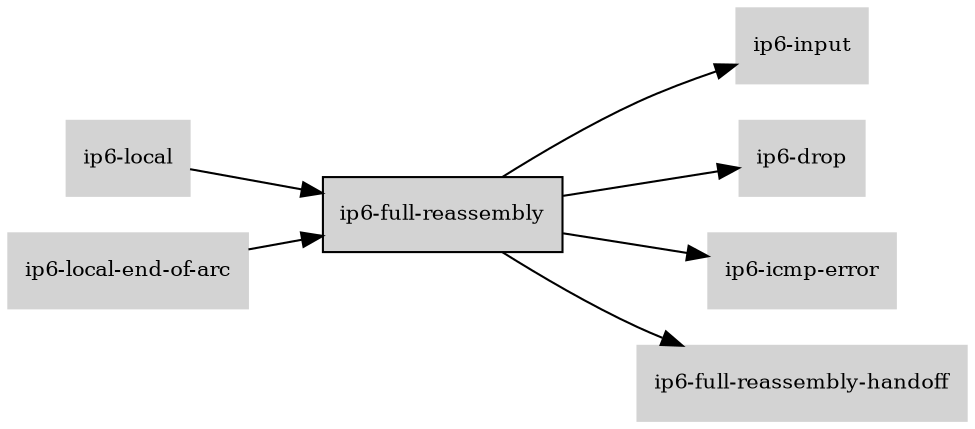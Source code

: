 digraph "ip6_full_reassembly_subgraph" {
  rankdir=LR;
  node [shape=box, style=filled, fontsize=10, color=lightgray, fontcolor=black, fillcolor=lightgray];
  "ip6-full-reassembly" [color=black, fontcolor=black, fillcolor=lightgray];
  edge [fontsize=8];
  "ip6-full-reassembly" -> "ip6-input";
  "ip6-full-reassembly" -> "ip6-drop";
  "ip6-full-reassembly" -> "ip6-icmp-error";
  "ip6-full-reassembly" -> "ip6-full-reassembly-handoff";
  "ip6-local" -> "ip6-full-reassembly";
  "ip6-local-end-of-arc" -> "ip6-full-reassembly";
}
